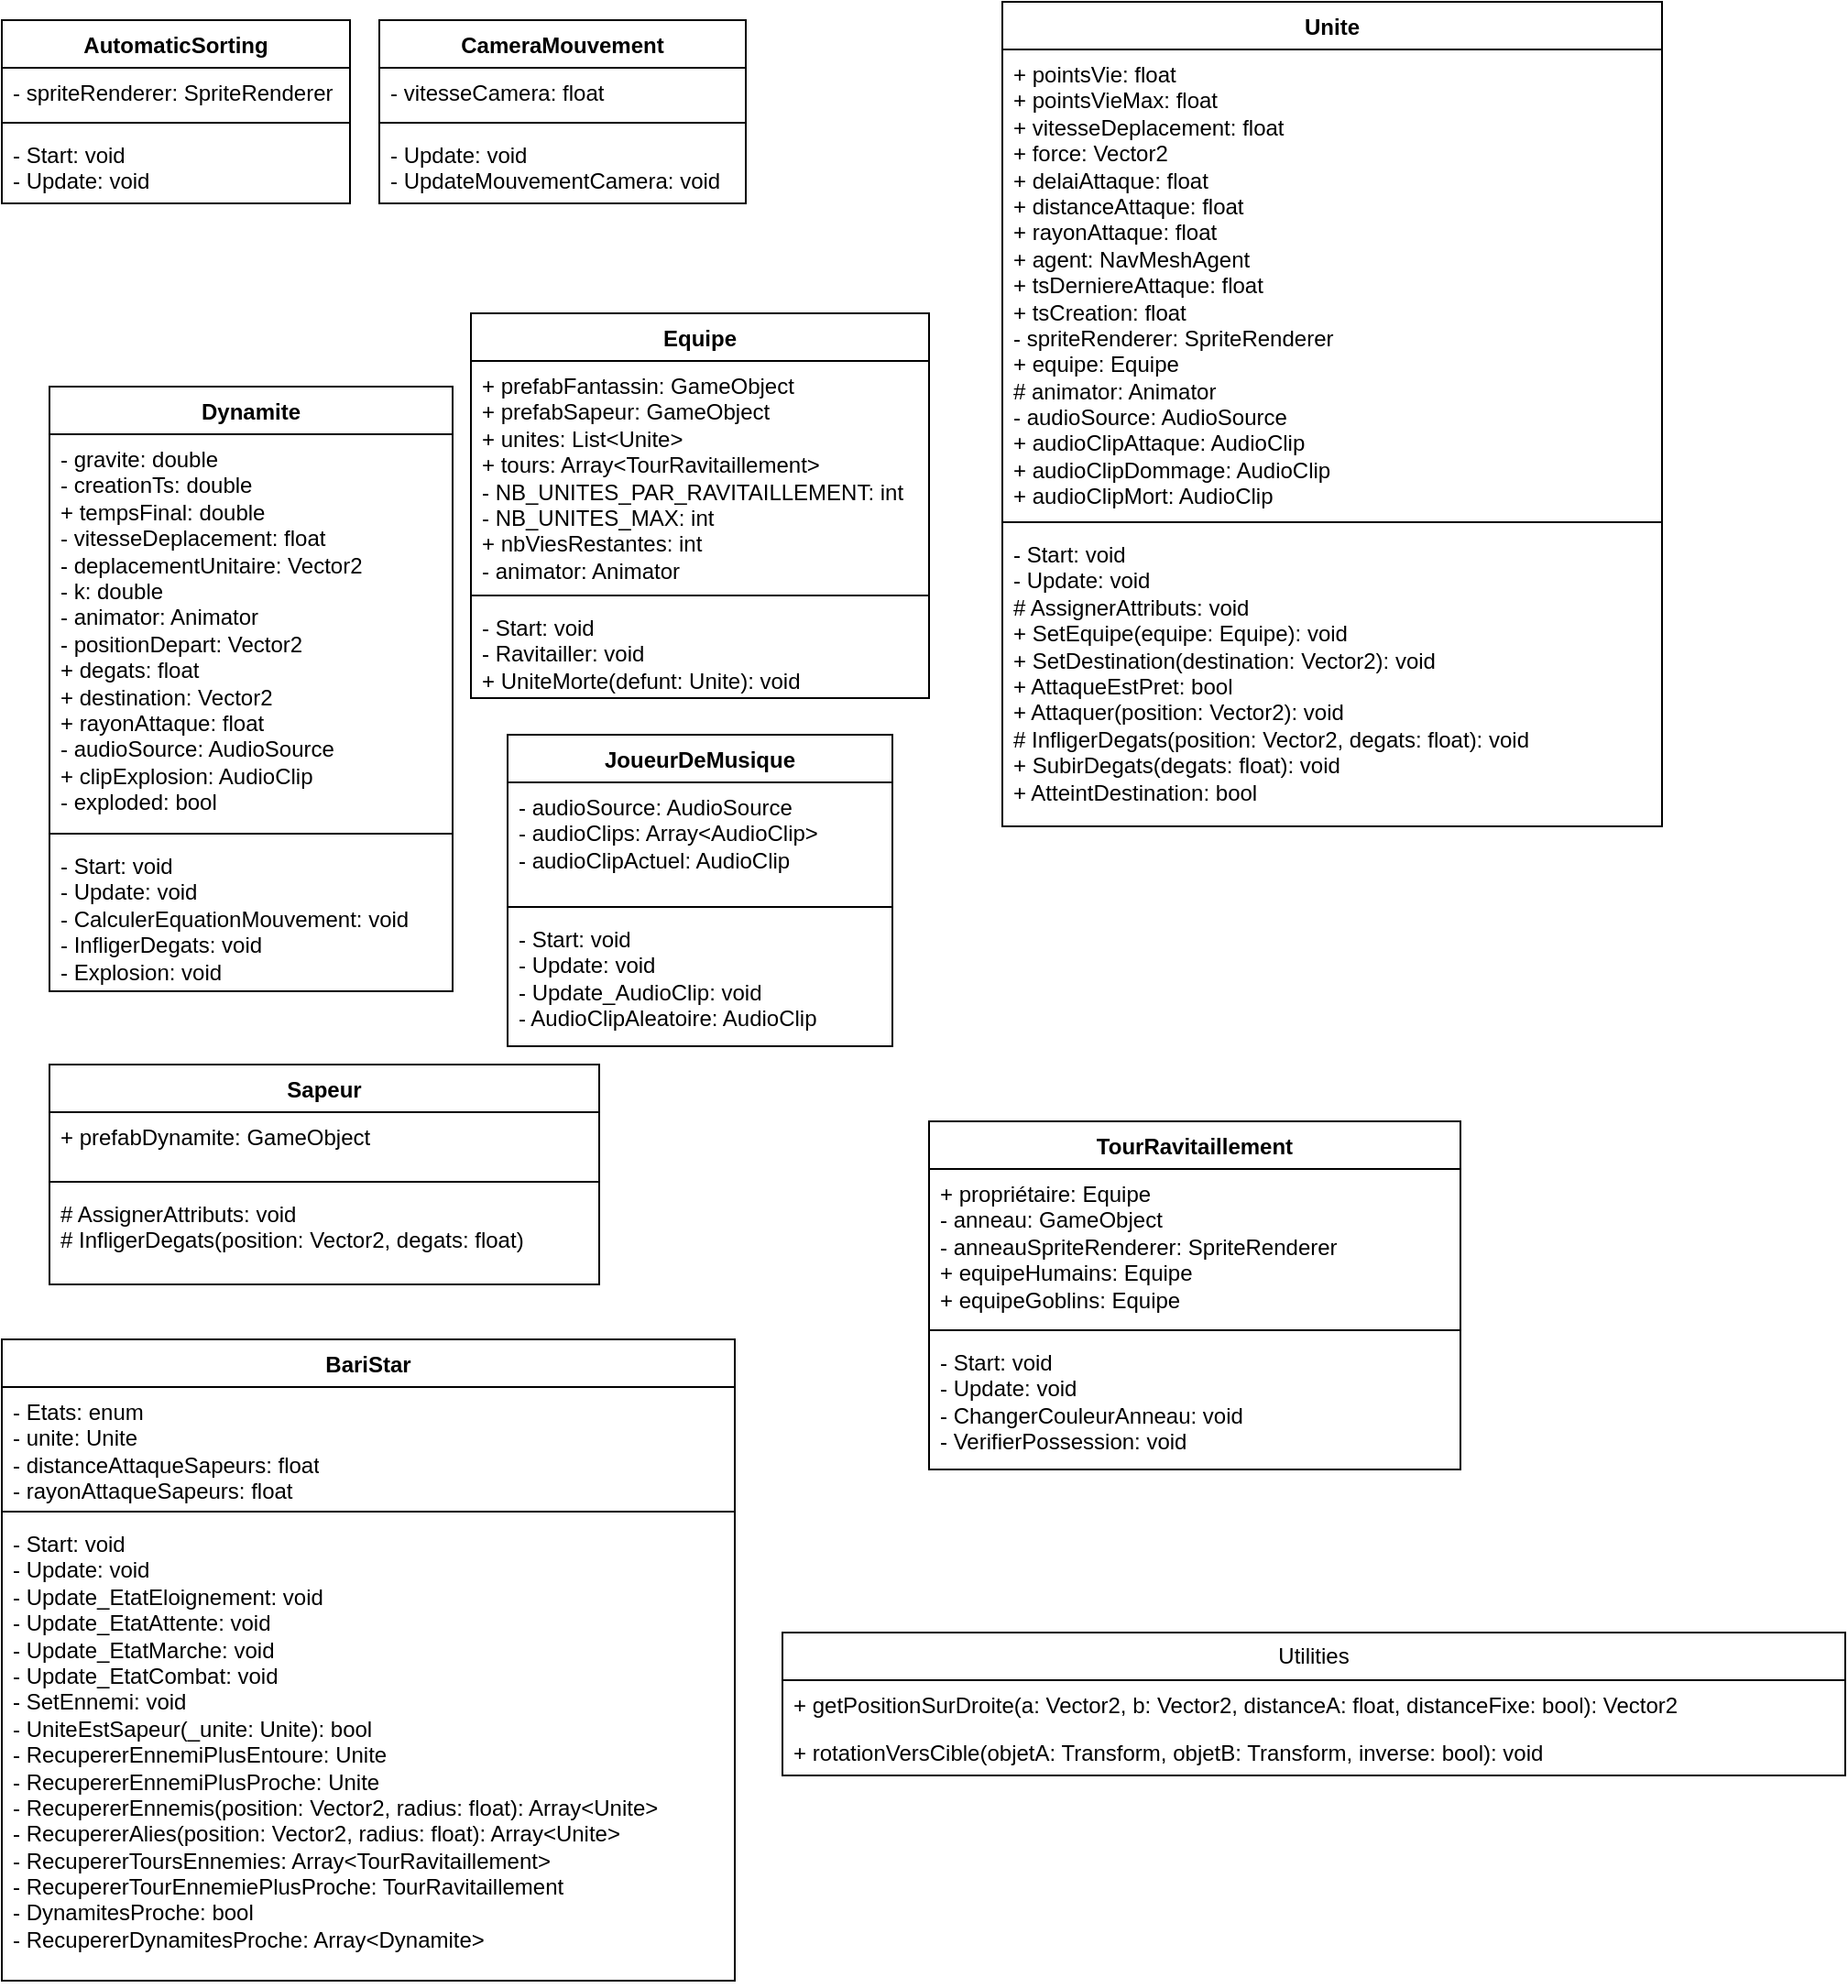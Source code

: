 <mxfile version="26.2.5">
  <diagram name="Page-1" id="-RaP4enKgM7m-6t5dI8a">
    <mxGraphModel dx="970" dy="1368" grid="1" gridSize="10" guides="1" tooltips="1" connect="1" arrows="1" fold="1" page="1" pageScale="1" pageWidth="827" pageHeight="1169" math="0" shadow="0">
      <root>
        <mxCell id="0" />
        <mxCell id="1" parent="0" />
        <mxCell id="BiOf2po6AiUSbacjIIIV-1" value="BariStar" style="swimlane;fontStyle=1;align=center;verticalAlign=top;childLayout=stackLayout;horizontal=1;startSize=26;horizontalStack=0;resizeParent=1;resizeParentMax=0;resizeLast=0;collapsible=1;marginBottom=0;whiteSpace=wrap;html=1;" vertex="1" parent="1">
          <mxGeometry x="14" y="770" width="400" height="350" as="geometry" />
        </mxCell>
        <mxCell id="BiOf2po6AiUSbacjIIIV-2" value="- Etats: enum&lt;div&gt;- unite: Unite&lt;/div&gt;&lt;div&gt;- distanceAttaqueSapeurs: float&lt;/div&gt;&lt;div&gt;- rayonAttaqueSapeurs: float&lt;/div&gt;&lt;div&gt;&lt;div&gt;&lt;br&gt;&lt;div&gt;&lt;br&gt;&lt;/div&gt;&lt;/div&gt;&lt;/div&gt;" style="text;strokeColor=none;fillColor=none;align=left;verticalAlign=top;spacingLeft=4;spacingRight=4;overflow=hidden;rotatable=0;points=[[0,0.5],[1,0.5]];portConstraint=eastwest;whiteSpace=wrap;html=1;" vertex="1" parent="BiOf2po6AiUSbacjIIIV-1">
          <mxGeometry y="26" width="400" height="64" as="geometry" />
        </mxCell>
        <mxCell id="BiOf2po6AiUSbacjIIIV-3" value="" style="line;strokeWidth=1;fillColor=none;align=left;verticalAlign=middle;spacingTop=-1;spacingLeft=3;spacingRight=3;rotatable=0;labelPosition=right;points=[];portConstraint=eastwest;strokeColor=inherit;" vertex="1" parent="BiOf2po6AiUSbacjIIIV-1">
          <mxGeometry y="90" width="400" height="8" as="geometry" />
        </mxCell>
        <mxCell id="BiOf2po6AiUSbacjIIIV-4" value="- Start: void&lt;div&gt;- Update: void&lt;/div&gt;&lt;div&gt;- Update_EtatEloignement: void&lt;/div&gt;&lt;div&gt;- Update_EtatAttente: void&lt;/div&gt;&lt;div&gt;- Update_EtatMarche: void&lt;/div&gt;&lt;div&gt;- Update_EtatCombat: void&lt;/div&gt;&lt;div&gt;- SetEnnemi: void&lt;/div&gt;&lt;div&gt;- UniteEstSapeur(_unite: Unite): bool&lt;/div&gt;&lt;div&gt;- RecupererEnnemiPlusEntoure: Unite&lt;br&gt;&lt;/div&gt;&lt;div&gt;- RecupererEnnemiPlusProche: Unite&lt;/div&gt;&lt;div&gt;- RecupererEnnemis(position: Vector2, radius: float): Array&amp;lt;Unite&amp;gt;&lt;/div&gt;&lt;div&gt;- RecupererAlies(position: Vector2, radius: float): Array&amp;lt;Unite&amp;gt;&lt;/div&gt;&lt;div&gt;- RecupererToursEnnemies: Array&amp;lt;TourRavitaillement&amp;gt;&lt;/div&gt;&lt;div&gt;- RecupererTourEnnemiePlusProche: TourRavitaillement&lt;/div&gt;&lt;div&gt;- DynamitesProche: bool&lt;/div&gt;&lt;div&gt;- RecupererDynamitesProche: Array&amp;lt;Dynamite&amp;gt;&lt;/div&gt;" style="text;strokeColor=none;fillColor=none;align=left;verticalAlign=top;spacingLeft=4;spacingRight=4;overflow=hidden;rotatable=0;points=[[0,0.5],[1,0.5]];portConstraint=eastwest;whiteSpace=wrap;html=1;" vertex="1" parent="BiOf2po6AiUSbacjIIIV-1">
          <mxGeometry y="98" width="400" height="252" as="geometry" />
        </mxCell>
        <mxCell id="BiOf2po6AiUSbacjIIIV-5" value="AutomaticSorting" style="swimlane;fontStyle=1;align=center;verticalAlign=top;childLayout=stackLayout;horizontal=1;startSize=26;horizontalStack=0;resizeParent=1;resizeParentMax=0;resizeLast=0;collapsible=1;marginBottom=0;whiteSpace=wrap;html=1;" vertex="1" parent="1">
          <mxGeometry x="14" y="50" width="190" height="100" as="geometry" />
        </mxCell>
        <mxCell id="BiOf2po6AiUSbacjIIIV-6" value="- spriteRenderer: SpriteRenderer" style="text;strokeColor=none;fillColor=none;align=left;verticalAlign=top;spacingLeft=4;spacingRight=4;overflow=hidden;rotatable=0;points=[[0,0.5],[1,0.5]];portConstraint=eastwest;whiteSpace=wrap;html=1;" vertex="1" parent="BiOf2po6AiUSbacjIIIV-5">
          <mxGeometry y="26" width="190" height="26" as="geometry" />
        </mxCell>
        <mxCell id="BiOf2po6AiUSbacjIIIV-7" value="" style="line;strokeWidth=1;fillColor=none;align=left;verticalAlign=middle;spacingTop=-1;spacingLeft=3;spacingRight=3;rotatable=0;labelPosition=right;points=[];portConstraint=eastwest;strokeColor=inherit;" vertex="1" parent="BiOf2po6AiUSbacjIIIV-5">
          <mxGeometry y="52" width="190" height="8" as="geometry" />
        </mxCell>
        <mxCell id="BiOf2po6AiUSbacjIIIV-8" value="- Start: void&lt;div&gt;- Update: void&lt;/div&gt;" style="text;strokeColor=none;fillColor=none;align=left;verticalAlign=top;spacingLeft=4;spacingRight=4;overflow=hidden;rotatable=0;points=[[0,0.5],[1,0.5]];portConstraint=eastwest;whiteSpace=wrap;html=1;" vertex="1" parent="BiOf2po6AiUSbacjIIIV-5">
          <mxGeometry y="60" width="190" height="40" as="geometry" />
        </mxCell>
        <mxCell id="BiOf2po6AiUSbacjIIIV-9" value="CameraMouvement" style="swimlane;fontStyle=1;align=center;verticalAlign=top;childLayout=stackLayout;horizontal=1;startSize=26;horizontalStack=0;resizeParent=1;resizeParentMax=0;resizeLast=0;collapsible=1;marginBottom=0;whiteSpace=wrap;html=1;" vertex="1" parent="1">
          <mxGeometry x="220" y="50" width="200" height="100" as="geometry" />
        </mxCell>
        <mxCell id="BiOf2po6AiUSbacjIIIV-10" value="- vitesseCamera: float" style="text;strokeColor=none;fillColor=none;align=left;verticalAlign=top;spacingLeft=4;spacingRight=4;overflow=hidden;rotatable=0;points=[[0,0.5],[1,0.5]];portConstraint=eastwest;whiteSpace=wrap;html=1;" vertex="1" parent="BiOf2po6AiUSbacjIIIV-9">
          <mxGeometry y="26" width="200" height="26" as="geometry" />
        </mxCell>
        <mxCell id="BiOf2po6AiUSbacjIIIV-11" value="" style="line;strokeWidth=1;fillColor=none;align=left;verticalAlign=middle;spacingTop=-1;spacingLeft=3;spacingRight=3;rotatable=0;labelPosition=right;points=[];portConstraint=eastwest;strokeColor=inherit;" vertex="1" parent="BiOf2po6AiUSbacjIIIV-9">
          <mxGeometry y="52" width="200" height="8" as="geometry" />
        </mxCell>
        <mxCell id="BiOf2po6AiUSbacjIIIV-12" value="- Update: void&lt;div&gt;- UpdateMouvementCamera: void&lt;/div&gt;" style="text;strokeColor=none;fillColor=none;align=left;verticalAlign=top;spacingLeft=4;spacingRight=4;overflow=hidden;rotatable=0;points=[[0,0.5],[1,0.5]];portConstraint=eastwest;whiteSpace=wrap;html=1;" vertex="1" parent="BiOf2po6AiUSbacjIIIV-9">
          <mxGeometry y="60" width="200" height="40" as="geometry" />
        </mxCell>
        <mxCell id="BiOf2po6AiUSbacjIIIV-14" value="Dynamite" style="swimlane;fontStyle=1;align=center;verticalAlign=top;childLayout=stackLayout;horizontal=1;startSize=26;horizontalStack=0;resizeParent=1;resizeParentMax=0;resizeLast=0;collapsible=1;marginBottom=0;whiteSpace=wrap;html=1;" vertex="1" parent="1">
          <mxGeometry x="40" y="250" width="220" height="330" as="geometry" />
        </mxCell>
        <mxCell id="BiOf2po6AiUSbacjIIIV-15" value="- gravite: double&lt;div&gt;- creationTs: double&lt;/div&gt;&lt;div&gt;+ tempsFinal: double&lt;/div&gt;&lt;div&gt;- vitesseDeplacement: float&lt;/div&gt;&lt;div&gt;- deplacementUnitaire: Vector2&lt;/div&gt;&lt;div&gt;- k: double&lt;/div&gt;&lt;div&gt;- animator: Animator&lt;/div&gt;&lt;div&gt;- positionDepart: Vector2&lt;/div&gt;&lt;div&gt;+ degats: float&lt;/div&gt;&lt;div&gt;+ destination: Vector2&lt;/div&gt;&lt;div&gt;+ rayonAttaque: float&lt;/div&gt;&lt;div&gt;- audioSource: AudioSource&lt;/div&gt;&lt;div&gt;+ clipExplosion: AudioClip&lt;/div&gt;&lt;div&gt;- exploded: bool&lt;/div&gt;" style="text;strokeColor=none;fillColor=none;align=left;verticalAlign=top;spacingLeft=4;spacingRight=4;overflow=hidden;rotatable=0;points=[[0,0.5],[1,0.5]];portConstraint=eastwest;whiteSpace=wrap;html=1;" vertex="1" parent="BiOf2po6AiUSbacjIIIV-14">
          <mxGeometry y="26" width="220" height="214" as="geometry" />
        </mxCell>
        <mxCell id="BiOf2po6AiUSbacjIIIV-16" value="" style="line;strokeWidth=1;fillColor=none;align=left;verticalAlign=middle;spacingTop=-1;spacingLeft=3;spacingRight=3;rotatable=0;labelPosition=right;points=[];portConstraint=eastwest;strokeColor=inherit;" vertex="1" parent="BiOf2po6AiUSbacjIIIV-14">
          <mxGeometry y="240" width="220" height="8" as="geometry" />
        </mxCell>
        <mxCell id="BiOf2po6AiUSbacjIIIV-17" value="- Start: void&lt;div&gt;- Update: void&lt;/div&gt;&lt;div&gt;- CalculerEquationMouvement: void&lt;/div&gt;&lt;div&gt;- InfligerDegats: void&lt;/div&gt;&lt;div&gt;- Explosion: void&lt;/div&gt;" style="text;strokeColor=none;fillColor=none;align=left;verticalAlign=top;spacingLeft=4;spacingRight=4;overflow=hidden;rotatable=0;points=[[0,0.5],[1,0.5]];portConstraint=eastwest;whiteSpace=wrap;html=1;" vertex="1" parent="BiOf2po6AiUSbacjIIIV-14">
          <mxGeometry y="248" width="220" height="82" as="geometry" />
        </mxCell>
        <mxCell id="BiOf2po6AiUSbacjIIIV-18" value="Equipe" style="swimlane;fontStyle=1;align=center;verticalAlign=top;childLayout=stackLayout;horizontal=1;startSize=26;horizontalStack=0;resizeParent=1;resizeParentMax=0;resizeLast=0;collapsible=1;marginBottom=0;whiteSpace=wrap;html=1;" vertex="1" parent="1">
          <mxGeometry x="270" y="210" width="250" height="210" as="geometry" />
        </mxCell>
        <mxCell id="BiOf2po6AiUSbacjIIIV-19" value="+ prefabFantassin: GameObject&lt;div&gt;+ prefabSapeur: GameObject&lt;/div&gt;&lt;div&gt;+ unites: List&amp;lt;Unite&amp;gt;&lt;/div&gt;&lt;div&gt;+ tours: Array&amp;lt;TourRavitaillement&amp;gt;&lt;/div&gt;&lt;div&gt;- NB_UNITES_PAR_RAVITAILLEMENT: int&lt;/div&gt;&lt;div&gt;- NB_UNITES_MAX: int&lt;/div&gt;&lt;div&gt;+ nbViesRestantes: int&lt;/div&gt;&lt;div&gt;- animator: Animator&lt;/div&gt;" style="text;strokeColor=none;fillColor=none;align=left;verticalAlign=top;spacingLeft=4;spacingRight=4;overflow=hidden;rotatable=0;points=[[0,0.5],[1,0.5]];portConstraint=eastwest;whiteSpace=wrap;html=1;" vertex="1" parent="BiOf2po6AiUSbacjIIIV-18">
          <mxGeometry y="26" width="250" height="124" as="geometry" />
        </mxCell>
        <mxCell id="BiOf2po6AiUSbacjIIIV-20" value="" style="line;strokeWidth=1;fillColor=none;align=left;verticalAlign=middle;spacingTop=-1;spacingLeft=3;spacingRight=3;rotatable=0;labelPosition=right;points=[];portConstraint=eastwest;strokeColor=inherit;" vertex="1" parent="BiOf2po6AiUSbacjIIIV-18">
          <mxGeometry y="150" width="250" height="8" as="geometry" />
        </mxCell>
        <mxCell id="BiOf2po6AiUSbacjIIIV-21" value="- Start: void&lt;div&gt;- Ravitailler: void&lt;/div&gt;&lt;div&gt;+ UniteMorte(defunt: Unite): void&lt;/div&gt;" style="text;strokeColor=none;fillColor=none;align=left;verticalAlign=top;spacingLeft=4;spacingRight=4;overflow=hidden;rotatable=0;points=[[0,0.5],[1,0.5]];portConstraint=eastwest;whiteSpace=wrap;html=1;" vertex="1" parent="BiOf2po6AiUSbacjIIIV-18">
          <mxGeometry y="158" width="250" height="52" as="geometry" />
        </mxCell>
        <mxCell id="BiOf2po6AiUSbacjIIIV-22" value="JoueurDeMusique" style="swimlane;fontStyle=1;align=center;verticalAlign=top;childLayout=stackLayout;horizontal=1;startSize=26;horizontalStack=0;resizeParent=1;resizeParentMax=0;resizeLast=0;collapsible=1;marginBottom=0;whiteSpace=wrap;html=1;" vertex="1" parent="1">
          <mxGeometry x="290" y="440" width="210" height="170" as="geometry" />
        </mxCell>
        <mxCell id="BiOf2po6AiUSbacjIIIV-23" value="- audioSource: AudioSource&lt;div&gt;- audioClips: Array&amp;lt;AudioClip&amp;gt;&lt;/div&gt;&lt;div&gt;- audioClipActuel: AudioClip&lt;/div&gt;" style="text;strokeColor=none;fillColor=none;align=left;verticalAlign=top;spacingLeft=4;spacingRight=4;overflow=hidden;rotatable=0;points=[[0,0.5],[1,0.5]];portConstraint=eastwest;whiteSpace=wrap;html=1;" vertex="1" parent="BiOf2po6AiUSbacjIIIV-22">
          <mxGeometry y="26" width="210" height="64" as="geometry" />
        </mxCell>
        <mxCell id="BiOf2po6AiUSbacjIIIV-24" value="" style="line;strokeWidth=1;fillColor=none;align=left;verticalAlign=middle;spacingTop=-1;spacingLeft=3;spacingRight=3;rotatable=0;labelPosition=right;points=[];portConstraint=eastwest;strokeColor=inherit;" vertex="1" parent="BiOf2po6AiUSbacjIIIV-22">
          <mxGeometry y="90" width="210" height="8" as="geometry" />
        </mxCell>
        <mxCell id="BiOf2po6AiUSbacjIIIV-25" value="- Start: void&lt;div&gt;- Update: void&lt;/div&gt;&lt;div&gt;- Update_AudioClip: void&lt;/div&gt;&lt;div&gt;- AudioClipAleatoire: AudioClip&lt;/div&gt;" style="text;strokeColor=none;fillColor=none;align=left;verticalAlign=top;spacingLeft=4;spacingRight=4;overflow=hidden;rotatable=0;points=[[0,0.5],[1,0.5]];portConstraint=eastwest;whiteSpace=wrap;html=1;" vertex="1" parent="BiOf2po6AiUSbacjIIIV-22">
          <mxGeometry y="98" width="210" height="72" as="geometry" />
        </mxCell>
        <mxCell id="BiOf2po6AiUSbacjIIIV-26" value="Sapeur" style="swimlane;fontStyle=1;align=center;verticalAlign=top;childLayout=stackLayout;horizontal=1;startSize=26;horizontalStack=0;resizeParent=1;resizeParentMax=0;resizeLast=0;collapsible=1;marginBottom=0;whiteSpace=wrap;html=1;" vertex="1" parent="1">
          <mxGeometry x="40" y="620" width="300" height="120" as="geometry" />
        </mxCell>
        <mxCell id="BiOf2po6AiUSbacjIIIV-27" value="+ prefabDynamite: GameObject" style="text;strokeColor=none;fillColor=none;align=left;verticalAlign=top;spacingLeft=4;spacingRight=4;overflow=hidden;rotatable=0;points=[[0,0.5],[1,0.5]];portConstraint=eastwest;whiteSpace=wrap;html=1;" vertex="1" parent="BiOf2po6AiUSbacjIIIV-26">
          <mxGeometry y="26" width="300" height="34" as="geometry" />
        </mxCell>
        <mxCell id="BiOf2po6AiUSbacjIIIV-28" value="" style="line;strokeWidth=1;fillColor=none;align=left;verticalAlign=middle;spacingTop=-1;spacingLeft=3;spacingRight=3;rotatable=0;labelPosition=right;points=[];portConstraint=eastwest;strokeColor=inherit;" vertex="1" parent="BiOf2po6AiUSbacjIIIV-26">
          <mxGeometry y="60" width="300" height="8" as="geometry" />
        </mxCell>
        <mxCell id="BiOf2po6AiUSbacjIIIV-29" value="# AssignerAttributs: void&lt;div&gt;# InfligerDegats(position: Vector2, degats: float)&lt;/div&gt;" style="text;strokeColor=none;fillColor=none;align=left;verticalAlign=top;spacingLeft=4;spacingRight=4;overflow=hidden;rotatable=0;points=[[0,0.5],[1,0.5]];portConstraint=eastwest;whiteSpace=wrap;html=1;" vertex="1" parent="BiOf2po6AiUSbacjIIIV-26">
          <mxGeometry y="68" width="300" height="52" as="geometry" />
        </mxCell>
        <mxCell id="BiOf2po6AiUSbacjIIIV-30" value="TourRavitaillement" style="swimlane;fontStyle=1;align=center;verticalAlign=top;childLayout=stackLayout;horizontal=1;startSize=26;horizontalStack=0;resizeParent=1;resizeParentMax=0;resizeLast=0;collapsible=1;marginBottom=0;whiteSpace=wrap;html=1;" vertex="1" parent="1">
          <mxGeometry x="520" y="651" width="290" height="190" as="geometry" />
        </mxCell>
        <mxCell id="BiOf2po6AiUSbacjIIIV-31" value="+ propriétaire: Equipe&lt;div&gt;- anneau: GameObject&lt;/div&gt;&lt;div&gt;- anneauSpriteRenderer: SpriteRenderer&lt;/div&gt;&lt;div&gt;+ equipeHumains: Equipe&lt;/div&gt;&lt;div&gt;+ equipeGoblins: Equipe&lt;/div&gt;" style="text;strokeColor=none;fillColor=none;align=left;verticalAlign=top;spacingLeft=4;spacingRight=4;overflow=hidden;rotatable=0;points=[[0,0.5],[1,0.5]];portConstraint=eastwest;whiteSpace=wrap;html=1;" vertex="1" parent="BiOf2po6AiUSbacjIIIV-30">
          <mxGeometry y="26" width="290" height="84" as="geometry" />
        </mxCell>
        <mxCell id="BiOf2po6AiUSbacjIIIV-32" value="" style="line;strokeWidth=1;fillColor=none;align=left;verticalAlign=middle;spacingTop=-1;spacingLeft=3;spacingRight=3;rotatable=0;labelPosition=right;points=[];portConstraint=eastwest;strokeColor=inherit;" vertex="1" parent="BiOf2po6AiUSbacjIIIV-30">
          <mxGeometry y="110" width="290" height="8" as="geometry" />
        </mxCell>
        <mxCell id="BiOf2po6AiUSbacjIIIV-33" value="- Start: void&lt;div&gt;- Update: void&lt;/div&gt;&lt;div&gt;- ChangerCouleurAnneau: void&lt;/div&gt;&lt;div&gt;- VerifierPossession: void&lt;/div&gt;" style="text;strokeColor=none;fillColor=none;align=left;verticalAlign=top;spacingLeft=4;spacingRight=4;overflow=hidden;rotatable=0;points=[[0,0.5],[1,0.5]];portConstraint=eastwest;whiteSpace=wrap;html=1;" vertex="1" parent="BiOf2po6AiUSbacjIIIV-30">
          <mxGeometry y="118" width="290" height="72" as="geometry" />
        </mxCell>
        <mxCell id="BiOf2po6AiUSbacjIIIV-34" value="Unite" style="swimlane;fontStyle=1;align=center;verticalAlign=top;childLayout=stackLayout;horizontal=1;startSize=26;horizontalStack=0;resizeParent=1;resizeParentMax=0;resizeLast=0;collapsible=1;marginBottom=0;whiteSpace=wrap;html=1;" vertex="1" parent="1">
          <mxGeometry x="560" y="40" width="360" height="450" as="geometry" />
        </mxCell>
        <mxCell id="BiOf2po6AiUSbacjIIIV-35" value="+ pointsVie: float&lt;div&gt;+ pointsVieMax: float&lt;/div&gt;&lt;div&gt;+ vitesseDeplacement: float&lt;/div&gt;&lt;div&gt;+ force: Vector2&lt;/div&gt;&lt;div&gt;+ delaiAttaque: float&lt;/div&gt;&lt;div&gt;+ distanceAttaque: float&lt;/div&gt;&lt;div&gt;+ rayonAttaque: float&lt;/div&gt;&lt;div&gt;+ agent: NavMeshAgent&lt;/div&gt;&lt;div&gt;+ tsDerniereAttaque: float&lt;/div&gt;&lt;div&gt;+ tsCreation: float&lt;/div&gt;&lt;div&gt;- spriteRenderer: SpriteRenderer&lt;/div&gt;&lt;div&gt;+ equipe: Equipe&lt;/div&gt;&lt;div&gt;# animator: Animator&lt;/div&gt;&lt;div&gt;- audioSource: AudioSource&lt;/div&gt;&lt;div&gt;+ audioClipAttaque: AudioClip&lt;/div&gt;&lt;div&gt;+ audioClipDommage: AudioClip&lt;/div&gt;&lt;div&gt;+ audioClipMort: AudioClip&lt;/div&gt;" style="text;strokeColor=none;fillColor=none;align=left;verticalAlign=top;spacingLeft=4;spacingRight=4;overflow=hidden;rotatable=0;points=[[0,0.5],[1,0.5]];portConstraint=eastwest;whiteSpace=wrap;html=1;" vertex="1" parent="BiOf2po6AiUSbacjIIIV-34">
          <mxGeometry y="26" width="360" height="254" as="geometry" />
        </mxCell>
        <mxCell id="BiOf2po6AiUSbacjIIIV-36" value="" style="line;strokeWidth=1;fillColor=none;align=left;verticalAlign=middle;spacingTop=-1;spacingLeft=3;spacingRight=3;rotatable=0;labelPosition=right;points=[];portConstraint=eastwest;strokeColor=inherit;" vertex="1" parent="BiOf2po6AiUSbacjIIIV-34">
          <mxGeometry y="280" width="360" height="8" as="geometry" />
        </mxCell>
        <mxCell id="BiOf2po6AiUSbacjIIIV-37" value="- Start: void&lt;div&gt;- Update: void&lt;/div&gt;&lt;div&gt;# AssignerAttributs: void&lt;/div&gt;&lt;div&gt;+ SetEquipe(equipe: Equipe): void&lt;/div&gt;&lt;div&gt;+ SetDestination(destination: Vector2): void&lt;/div&gt;&lt;div&gt;+ AttaqueEstPret: bool&lt;/div&gt;&lt;div&gt;+ Attaquer(position: Vector2): void&lt;/div&gt;&lt;div&gt;# InfligerDegats(position: Vector2, degats: float): void&lt;/div&gt;&lt;div&gt;+ SubirDegats(degats: float): void&lt;/div&gt;&lt;div&gt;+ AtteintDestination: bool&lt;/div&gt;" style="text;strokeColor=none;fillColor=none;align=left;verticalAlign=top;spacingLeft=4;spacingRight=4;overflow=hidden;rotatable=0;points=[[0,0.5],[1,0.5]];portConstraint=eastwest;whiteSpace=wrap;html=1;" vertex="1" parent="BiOf2po6AiUSbacjIIIV-34">
          <mxGeometry y="288" width="360" height="162" as="geometry" />
        </mxCell>
        <mxCell id="BiOf2po6AiUSbacjIIIV-42" value="Utilities" style="swimlane;fontStyle=0;childLayout=stackLayout;horizontal=1;startSize=26;fillColor=none;horizontalStack=0;resizeParent=1;resizeParentMax=0;resizeLast=0;collapsible=1;marginBottom=0;whiteSpace=wrap;html=1;" vertex="1" parent="1">
          <mxGeometry x="440" y="930" width="580" height="78" as="geometry" />
        </mxCell>
        <mxCell id="BiOf2po6AiUSbacjIIIV-43" value="+ getPositionSurDroite(a: Vector2, b: Vector2, distanceA: float, distanceFixe: bool): Vector2" style="text;strokeColor=none;fillColor=none;align=left;verticalAlign=top;spacingLeft=4;spacingRight=4;overflow=hidden;rotatable=0;points=[[0,0.5],[1,0.5]];portConstraint=eastwest;whiteSpace=wrap;html=1;" vertex="1" parent="BiOf2po6AiUSbacjIIIV-42">
          <mxGeometry y="26" width="580" height="26" as="geometry" />
        </mxCell>
        <mxCell id="BiOf2po6AiUSbacjIIIV-45" value="+ rotationVersCible(objetA: Transform, objetB: Transform, inverse: bool): void" style="text;strokeColor=none;fillColor=none;align=left;verticalAlign=top;spacingLeft=4;spacingRight=4;overflow=hidden;rotatable=0;points=[[0,0.5],[1,0.5]];portConstraint=eastwest;whiteSpace=wrap;html=1;" vertex="1" parent="BiOf2po6AiUSbacjIIIV-42">
          <mxGeometry y="52" width="580" height="26" as="geometry" />
        </mxCell>
      </root>
    </mxGraphModel>
  </diagram>
</mxfile>
